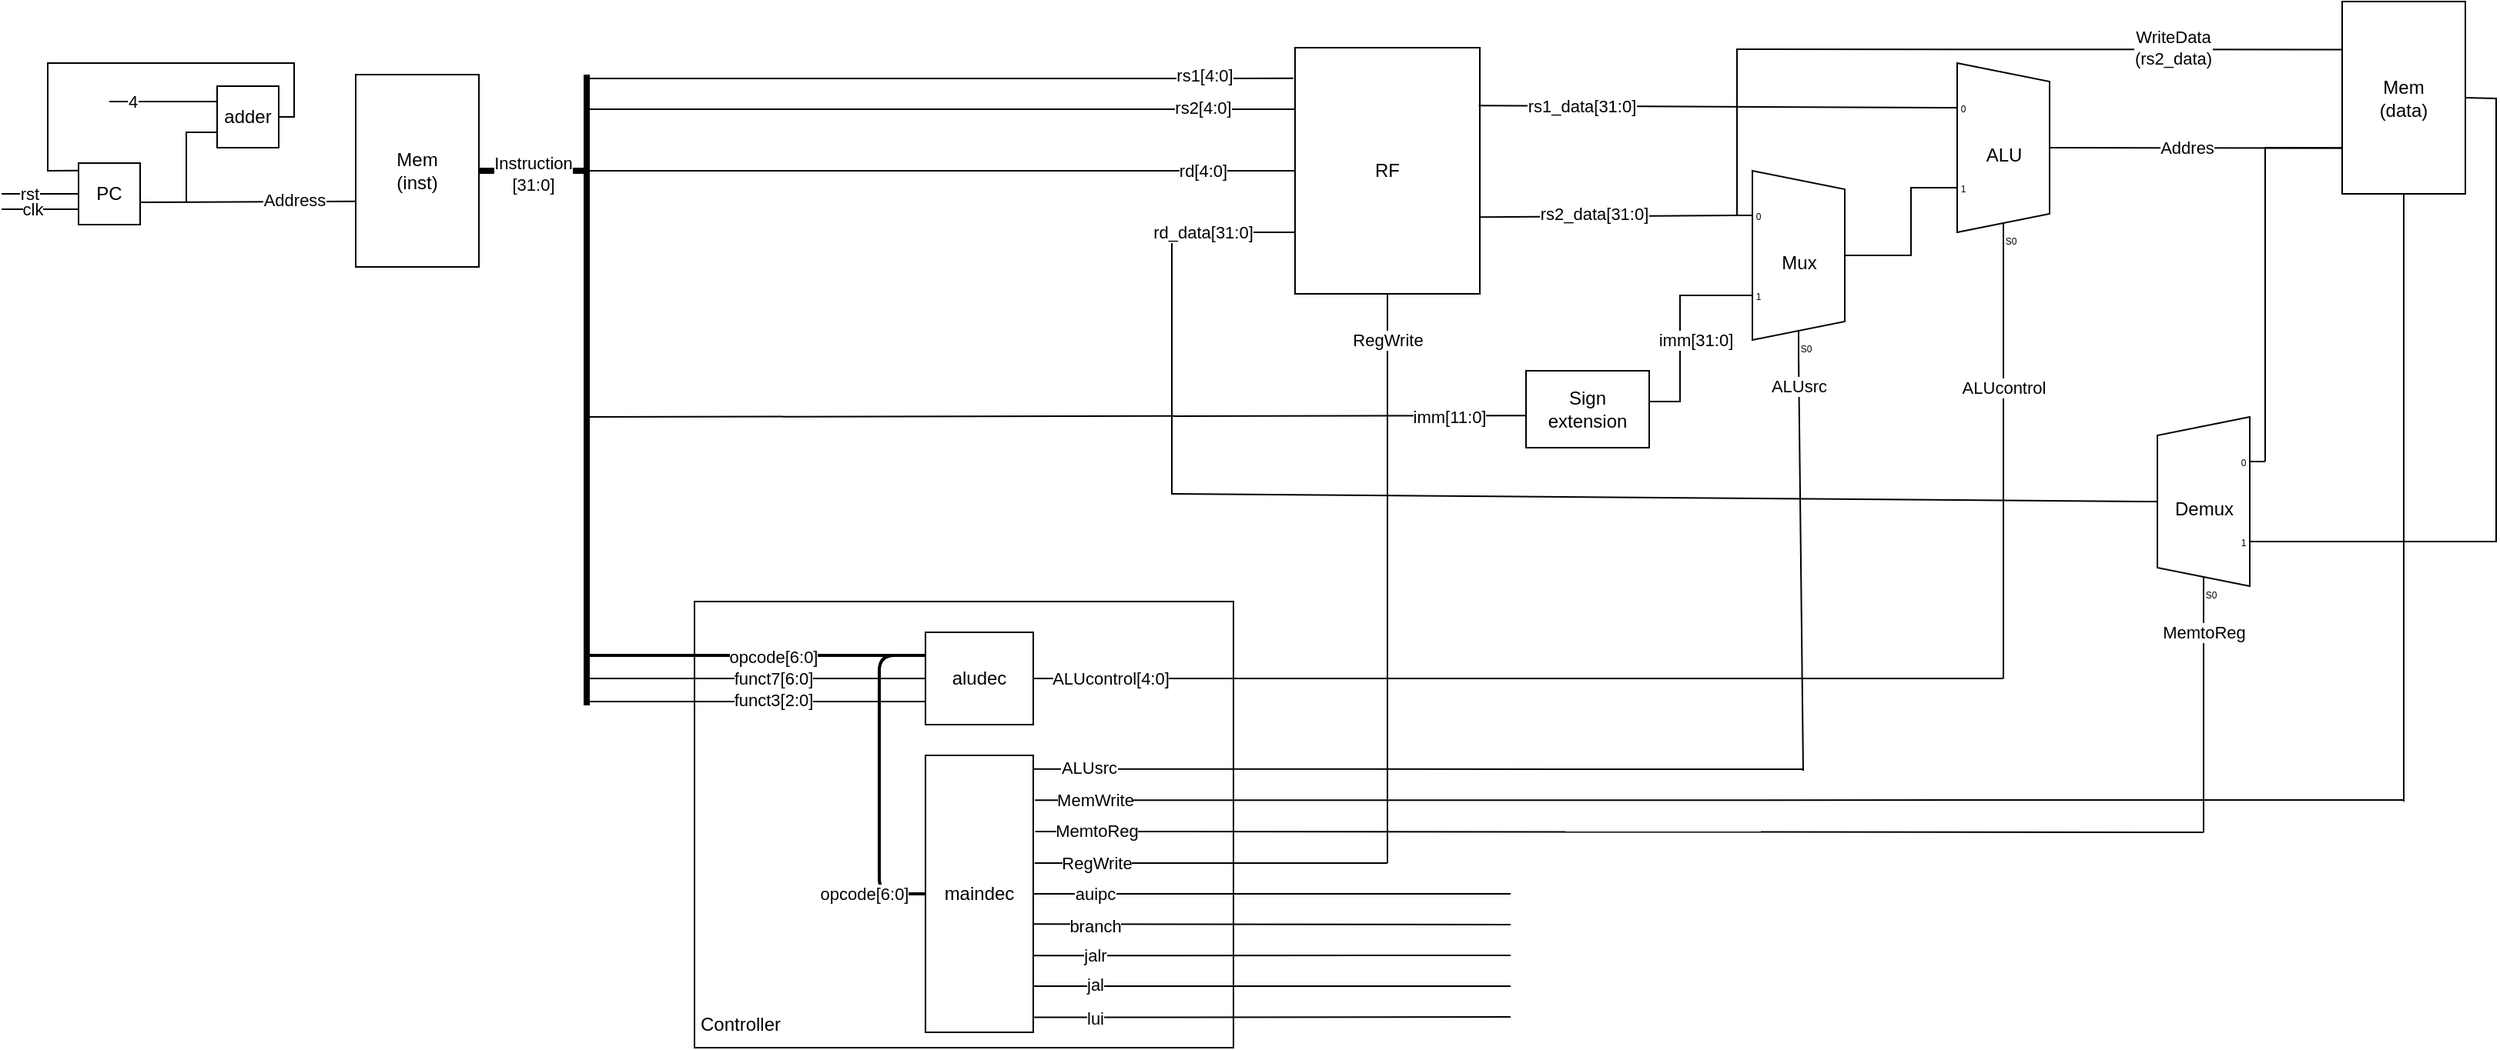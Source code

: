 <mxfile>
    <diagram id="8DbrJi1CgkFUMJGxlZ6-" name="single cycle">
        <mxGraphModel dx="4261" dy="1550" grid="1" gridSize="10" guides="1" tooltips="1" connect="1" arrows="1" fold="1" page="1" pageScale="1" pageWidth="1654" pageHeight="1169" math="0" shadow="0">
            <root>
                <mxCell id="0"/>
                <mxCell id="1" parent="0"/>
                <mxCell id="foJefcsspfUaP3sh3K9A-41" style="edgeStyle=none;rounded=0;html=1;exitX=0;exitY=0.25;exitDx=0;exitDy=0;strokeWidth=1;startArrow=none;startFill=0;endArrow=none;endFill=0;" parent="1" source="foJefcsspfUaP3sh3K9A-40" edge="1">
                    <mxGeometry relative="1" as="geometry">
                        <mxPoint x="-1260" y="190" as="targetPoint"/>
                        <Array as="points">
                            <mxPoint x="-850" y="190"/>
                        </Array>
                    </mxGeometry>
                </mxCell>
                <mxCell id="foJefcsspfUaP3sh3K9A-46" value="rs2[4:0]" style="edgeLabel;html=1;align=center;verticalAlign=middle;resizable=0;points=[];" parent="foJefcsspfUaP3sh3K9A-41" vertex="1" connectable="0">
                    <mxGeometry x="0.208" y="-1" relative="1" as="geometry">
                        <mxPoint x="218" as="offset"/>
                    </mxGeometry>
                </mxCell>
                <mxCell id="foJefcsspfUaP3sh3K9A-42" style="edgeStyle=none;rounded=0;html=1;exitX=0;exitY=0.5;exitDx=0;exitDy=0;strokeWidth=1;startArrow=none;startFill=0;endArrow=none;endFill=0;" parent="1" source="foJefcsspfUaP3sh3K9A-40" edge="1">
                    <mxGeometry relative="1" as="geometry">
                        <mxPoint x="-1260" y="230" as="targetPoint"/>
                    </mxGeometry>
                </mxCell>
                <mxCell id="foJefcsspfUaP3sh3K9A-48" value="rd[4:0]" style="edgeLabel;html=1;align=center;verticalAlign=middle;resizable=0;points=[];" parent="foJefcsspfUaP3sh3K9A-42" vertex="1" connectable="0">
                    <mxGeometry x="0.161" relative="1" as="geometry">
                        <mxPoint x="207" as="offset"/>
                    </mxGeometry>
                </mxCell>
                <mxCell id="foJefcsspfUaP3sh3K9A-57" value="RegWrite" style="edgeStyle=none;rounded=1;html=1;exitX=0.5;exitY=1;exitDx=0;exitDy=0;strokeWidth=1;startArrow=none;startFill=0;endArrow=none;endFill=0;" parent="1" source="foJefcsspfUaP3sh3K9A-40" edge="1">
                    <mxGeometry x="-0.838" relative="1" as="geometry">
                        <mxPoint x="-740" y="680" as="targetPoint"/>
                        <mxPoint as="offset"/>
                    </mxGeometry>
                </mxCell>
                <mxCell id="foJefcsspfUaP3sh3K9A-40" value="RF" style="rounded=0;whiteSpace=wrap;html=1;" parent="1" vertex="1">
                    <mxGeometry x="-800" y="150" width="120" height="160" as="geometry"/>
                </mxCell>
                <mxCell id="foJefcsspfUaP3sh3K9A-44" style="edgeStyle=none;rounded=0;html=1;strokeWidth=1;startArrow=none;startFill=0;endArrow=none;endFill=0;exitX=-0.009;exitY=0.124;exitDx=0;exitDy=0;exitPerimeter=0;" parent="1" source="foJefcsspfUaP3sh3K9A-40" edge="1">
                    <mxGeometry relative="1" as="geometry">
                        <mxPoint x="-1260" y="170" as="targetPoint"/>
                        <mxPoint x="-830" y="170" as="sourcePoint"/>
                        <Array as="points">
                            <mxPoint x="-850" y="170"/>
                        </Array>
                    </mxGeometry>
                </mxCell>
                <mxCell id="foJefcsspfUaP3sh3K9A-45" value="rs1[4:0]" style="edgeLabel;html=1;align=center;verticalAlign=middle;resizable=0;points=[];" parent="foJefcsspfUaP3sh3K9A-44" vertex="1" connectable="0">
                    <mxGeometry x="0.127" relative="1" as="geometry">
                        <mxPoint x="200" y="-2" as="offset"/>
                    </mxGeometry>
                </mxCell>
                <mxCell id="foJefcsspfUaP3sh3K9A-58" style="edgeStyle=none;rounded=1;html=1;exitX=0.375;exitY=1;exitDx=10;exitDy=0;exitPerimeter=0;strokeWidth=1;startArrow=none;startFill=0;endArrow=none;endFill=0;" parent="1" source="foJefcsspfUaP3sh3K9A-54" edge="1">
                    <mxGeometry relative="1" as="geometry">
                        <mxPoint x="-470" y="620" as="targetPoint"/>
                    </mxGeometry>
                </mxCell>
                <mxCell id="foJefcsspfUaP3sh3K9A-59" value="ALUsrc" style="edgeLabel;html=1;align=center;verticalAlign=middle;resizable=0;points=[];" parent="foJefcsspfUaP3sh3K9A-58" vertex="1" connectable="0">
                    <mxGeometry x="-0.349" relative="1" as="geometry">
                        <mxPoint x="-1" y="-68" as="offset"/>
                    </mxGeometry>
                </mxCell>
                <mxCell id="foJefcsspfUaP3sh3K9A-54" value="Mux" style="shadow=0;dashed=0;align=center;html=1;strokeWidth=1;shape=mxgraph.electrical.abstract.mux2;" parent="1" vertex="1">
                    <mxGeometry x="-513" y="230" width="80" height="120" as="geometry"/>
                </mxCell>
                <mxCell id="foJefcsspfUaP3sh3K9A-69" style="edgeStyle=none;rounded=1;html=1;exitX=1;exitY=0.688;exitDx=0;exitDy=0;entryX=0;entryY=0.217;entryDx=0;entryDy=3;entryPerimeter=0;strokeWidth=1;startArrow=none;startFill=0;endArrow=none;endFill=0;exitPerimeter=0;" parent="1" source="foJefcsspfUaP3sh3K9A-40" target="foJefcsspfUaP3sh3K9A-54" edge="1">
                    <mxGeometry relative="1" as="geometry"/>
                </mxCell>
                <mxCell id="foJefcsspfUaP3sh3K9A-71" value="rs2_data[31:0]" style="edgeLabel;html=1;align=center;verticalAlign=middle;resizable=0;points=[];" parent="foJefcsspfUaP3sh3K9A-69" vertex="1" connectable="0">
                    <mxGeometry x="-0.116" y="2" relative="1" as="geometry">
                        <mxPoint as="offset"/>
                    </mxGeometry>
                </mxCell>
                <mxCell id="foJefcsspfUaP3sh3K9A-60" style="edgeStyle=none;rounded=1;html=1;exitX=0.375;exitY=1;exitDx=10;exitDy=0;exitPerimeter=0;strokeWidth=1;startArrow=none;startFill=0;endArrow=none;endFill=0;" parent="1" source="foJefcsspfUaP3sh3K9A-55" edge="1">
                    <mxGeometry relative="1" as="geometry">
                        <mxPoint x="-340" y="560" as="targetPoint"/>
                    </mxGeometry>
                </mxCell>
                <mxCell id="foJefcsspfUaP3sh3K9A-61" value="ALUcontrol" style="edgeLabel;html=1;align=center;verticalAlign=middle;resizable=0;points=[];" parent="foJefcsspfUaP3sh3K9A-60" vertex="1" connectable="0">
                    <mxGeometry x="0.532" relative="1" as="geometry">
                        <mxPoint y="-124" as="offset"/>
                    </mxGeometry>
                </mxCell>
                <mxCell id="foJefcsspfUaP3sh3K9A-55" value="ALU" style="shadow=0;dashed=0;align=center;html=1;strokeWidth=1;shape=mxgraph.electrical.abstract.mux2;" parent="1" vertex="1">
                    <mxGeometry x="-380" y="160" width="80" height="120" as="geometry"/>
                </mxCell>
                <mxCell id="foJefcsspfUaP3sh3K9A-50" style="edgeStyle=none;rounded=0;html=1;exitX=0.994;exitY=0.235;exitDx=0;exitDy=0;strokeWidth=1;startArrow=none;startFill=0;endArrow=none;endFill=0;entryX=0;entryY=0.217;entryDx=0;entryDy=3;entryPerimeter=0;exitPerimeter=0;" parent="1" source="foJefcsspfUaP3sh3K9A-40" target="foJefcsspfUaP3sh3K9A-55" edge="1">
                    <mxGeometry relative="1" as="geometry">
                        <mxPoint x="-550" y="189.857" as="targetPoint"/>
                    </mxGeometry>
                </mxCell>
                <mxCell id="foJefcsspfUaP3sh3K9A-51" value="rs1_data[31:0]" style="edgeLabel;html=1;align=center;verticalAlign=middle;resizable=0;points=[];" parent="foJefcsspfUaP3sh3K9A-50" vertex="1" connectable="0">
                    <mxGeometry x="-0.23" relative="1" as="geometry">
                        <mxPoint x="-50" as="offset"/>
                    </mxGeometry>
                </mxCell>
                <mxCell id="foJefcsspfUaP3sh3K9A-75" style="edgeStyle=none;rounded=0;html=1;exitX=1;exitY=0.5;exitDx=0;exitDy=-5;exitPerimeter=0;entryX=0;entryY=0.65;entryDx=0;entryDy=3;entryPerimeter=0;strokeWidth=1;startArrow=none;startFill=0;endArrow=none;endFill=0;" parent="1" source="foJefcsspfUaP3sh3K9A-54" target="foJefcsspfUaP3sh3K9A-55" edge="1">
                    <mxGeometry relative="1" as="geometry">
                        <Array as="points">
                            <mxPoint x="-400" y="285"/>
                            <mxPoint x="-400" y="241"/>
                        </Array>
                    </mxGeometry>
                </mxCell>
                <mxCell id="foJefcsspfUaP3sh3K9A-115" style="edgeStyle=none;rounded=0;html=1;exitX=0.006;exitY=0.582;exitDx=0;exitDy=0;strokeWidth=1;startArrow=none;startFill=0;endArrow=none;endFill=0;exitPerimeter=0;" parent="1" source="foJefcsspfUaP3sh3K9A-63" edge="1">
                    <mxGeometry relative="1" as="geometry">
                        <mxPoint x="-1260.0" y="230" as="targetPoint"/>
                        <Array as="points">
                            <mxPoint x="-1260" y="390"/>
                        </Array>
                    </mxGeometry>
                </mxCell>
                <mxCell id="foJefcsspfUaP3sh3K9A-119" value="imm[11:0]" style="edgeLabel;html=1;align=center;verticalAlign=middle;resizable=0;points=[];" parent="foJefcsspfUaP3sh3K9A-115" vertex="1" connectable="0">
                    <mxGeometry x="-0.848" relative="1" as="geometry">
                        <mxPoint x="8" y="1" as="offset"/>
                    </mxGeometry>
                </mxCell>
                <mxCell id="foJefcsspfUaP3sh3K9A-63" value="Sign&lt;br&gt;extension" style="rounded=0;whiteSpace=wrap;html=1;" parent="1" vertex="1">
                    <mxGeometry x="-650" y="360" width="80" height="50" as="geometry"/>
                </mxCell>
                <mxCell id="foJefcsspfUaP3sh3K9A-72" style="edgeStyle=none;rounded=0;html=1;exitX=0;exitY=0.65;exitDx=0;exitDy=3;exitPerimeter=0;entryX=0.996;entryY=0.401;entryDx=0;entryDy=0;strokeWidth=1;startArrow=none;startFill=0;endArrow=none;endFill=0;entryPerimeter=0;" parent="1" source="foJefcsspfUaP3sh3K9A-54" target="foJefcsspfUaP3sh3K9A-63" edge="1">
                    <mxGeometry relative="1" as="geometry">
                        <Array as="points">
                            <mxPoint x="-550" y="311"/>
                            <mxPoint x="-550" y="380"/>
                        </Array>
                    </mxGeometry>
                </mxCell>
                <mxCell id="foJefcsspfUaP3sh3K9A-73" value="imm[31:0]" style="edgeLabel;html=1;align=center;verticalAlign=middle;resizable=0;points=[];" parent="foJefcsspfUaP3sh3K9A-72" vertex="1" connectable="0">
                    <mxGeometry x="0.275" relative="1" as="geometry">
                        <mxPoint x="10" y="-15" as="offset"/>
                    </mxGeometry>
                </mxCell>
                <mxCell id="foJefcsspfUaP3sh3K9A-120" style="edgeStyle=none;rounded=0;html=1;exitX=0.5;exitY=1;exitDx=0;exitDy=0;strokeWidth=1;startArrow=none;startFill=0;endArrow=none;endFill=0;" parent="1" source="foJefcsspfUaP3sh3K9A-76" edge="1">
                    <mxGeometry relative="1" as="geometry">
                        <mxPoint x="-80" y="640" as="targetPoint"/>
                    </mxGeometry>
                </mxCell>
                <mxCell id="foJefcsspfUaP3sh3K9A-76" value="Mem&lt;br&gt;(data)" style="rounded=0;whiteSpace=wrap;html=1;" parent="1" vertex="1">
                    <mxGeometry x="-120" y="120" width="80" height="125" as="geometry"/>
                </mxCell>
                <mxCell id="foJefcsspfUaP3sh3K9A-80" style="edgeStyle=none;rounded=0;html=1;exitX=0;exitY=0.217;exitDx=0;exitDy=3;exitPerimeter=0;strokeWidth=1;startArrow=none;startFill=0;endArrow=none;endFill=0;entryX=0;entryY=0.25;entryDx=0;entryDy=0;" parent="1" source="foJefcsspfUaP3sh3K9A-54" target="foJefcsspfUaP3sh3K9A-76" edge="1">
                    <mxGeometry relative="1" as="geometry">
                        <mxPoint x="-410" y="190" as="targetPoint"/>
                        <Array as="points">
                            <mxPoint x="-513" y="151"/>
                        </Array>
                    </mxGeometry>
                </mxCell>
                <mxCell id="foJefcsspfUaP3sh3K9A-81" value="WriteData&lt;br&gt;(rs2_data)" style="edgeLabel;html=1;align=center;verticalAlign=middle;resizable=0;points=[];" parent="foJefcsspfUaP3sh3K9A-80" vertex="1" connectable="0">
                    <mxGeometry x="-0.077" y="-1" relative="1" as="geometry">
                        <mxPoint x="160" y="-2" as="offset"/>
                    </mxGeometry>
                </mxCell>
                <mxCell id="foJefcsspfUaP3sh3K9A-67" value="" style="edgeStyle=none;rounded=1;html=1;strokeWidth=1;startArrow=none;startFill=0;endArrow=none;endFill=0;exitX=1;exitY=0.5;exitDx=0;exitDy=-5;exitPerimeter=0;entryX=0.004;entryY=0.762;entryDx=0;entryDy=0;entryPerimeter=0;" parent="1" source="foJefcsspfUaP3sh3K9A-55" target="foJefcsspfUaP3sh3K9A-76" edge="1">
                    <mxGeometry relative="1" as="geometry">
                        <mxPoint x="-230" y="215" as="targetPoint"/>
                    </mxGeometry>
                </mxCell>
                <mxCell id="foJefcsspfUaP3sh3K9A-79" value="Addres" style="edgeLabel;html=1;align=center;verticalAlign=middle;resizable=0;points=[];" parent="foJefcsspfUaP3sh3K9A-67" vertex="1" connectable="0">
                    <mxGeometry x="-0.129" relative="1" as="geometry">
                        <mxPoint as="offset"/>
                    </mxGeometry>
                </mxCell>
                <mxCell id="foJefcsspfUaP3sh3K9A-85" style="edgeStyle=none;rounded=0;html=1;exitX=0.375;exitY=1;exitDx=10;exitDy=0;exitPerimeter=0;strokeWidth=1;startArrow=none;startFill=0;endArrow=none;endFill=0;" parent="1" source="foJefcsspfUaP3sh3K9A-82" edge="1">
                    <mxGeometry relative="1" as="geometry">
                        <mxPoint x="-210" y="660" as="targetPoint"/>
                    </mxGeometry>
                </mxCell>
                <mxCell id="foJefcsspfUaP3sh3K9A-86" value="MemtoReg" style="edgeLabel;html=1;align=center;verticalAlign=middle;resizable=0;points=[];" parent="foJefcsspfUaP3sh3K9A-85" vertex="1" connectable="0">
                    <mxGeometry x="-0.368" y="1" relative="1" as="geometry">
                        <mxPoint x="-1" y="-28" as="offset"/>
                    </mxGeometry>
                </mxCell>
                <mxCell id="foJefcsspfUaP3sh3K9A-82" value="Demux" style="shadow=0;dashed=0;align=center;html=1;strokeWidth=1;shape=mxgraph.electrical.abstract.mux2;operation=demux;" parent="1" vertex="1">
                    <mxGeometry x="-250" y="390" width="80" height="120" as="geometry"/>
                </mxCell>
                <mxCell id="foJefcsspfUaP3sh3K9A-43" style="edgeStyle=none;rounded=0;html=1;exitX=0;exitY=0.75;exitDx=0;exitDy=0;strokeWidth=1;startArrow=none;startFill=0;endArrow=none;endFill=0;entryX=0;entryY=0.458;entryDx=0;entryDy=0;entryPerimeter=0;" parent="1" source="foJefcsspfUaP3sh3K9A-40" target="foJefcsspfUaP3sh3K9A-82" edge="1">
                    <mxGeometry relative="1" as="geometry">
                        <mxPoint x="-900" y="270.133" as="targetPoint"/>
                        <Array as="points">
                            <mxPoint x="-880" y="270"/>
                            <mxPoint x="-880" y="440"/>
                        </Array>
                    </mxGeometry>
                </mxCell>
                <mxCell id="foJefcsspfUaP3sh3K9A-49" value="rd_data[31:0]" style="edgeLabel;html=1;align=center;verticalAlign=middle;resizable=0;points=[];" parent="foJefcsspfUaP3sh3K9A-43" vertex="1" connectable="0">
                    <mxGeometry x="0.055" relative="1" as="geometry">
                        <mxPoint x="-194" y="-172" as="offset"/>
                    </mxGeometry>
                </mxCell>
                <mxCell id="foJefcsspfUaP3sh3K9A-83" style="edgeStyle=none;rounded=0;html=1;exitX=0;exitY=0.761;exitDx=0;exitDy=0;entryX=1;entryY=0.217;entryDx=0;entryDy=3;entryPerimeter=0;strokeWidth=1;startArrow=none;startFill=0;endArrow=none;endFill=0;exitPerimeter=0;" parent="1" source="foJefcsspfUaP3sh3K9A-76" target="foJefcsspfUaP3sh3K9A-82" edge="1">
                    <mxGeometry relative="1" as="geometry">
                        <Array as="points">
                            <mxPoint x="-170" y="215"/>
                        </Array>
                    </mxGeometry>
                </mxCell>
                <mxCell id="foJefcsspfUaP3sh3K9A-84" style="edgeStyle=none;rounded=0;html=1;exitX=1;exitY=0.5;exitDx=0;exitDy=0;entryX=1;entryY=0.65;entryDx=0;entryDy=3;entryPerimeter=0;strokeWidth=1;startArrow=none;startFill=0;endArrow=none;endFill=0;" parent="1" source="foJefcsspfUaP3sh3K9A-76" target="foJefcsspfUaP3sh3K9A-82" edge="1">
                    <mxGeometry relative="1" as="geometry">
                        <Array as="points">
                            <mxPoint x="-20" y="183"/>
                            <mxPoint x="-20" y="471"/>
                        </Array>
                    </mxGeometry>
                </mxCell>
                <mxCell id="foJefcsspfUaP3sh3K9A-33" value="" style="rounded=0;whiteSpace=wrap;html=1;" parent="1" vertex="1">
                    <mxGeometry x="-1190" y="510" width="350" height="290" as="geometry"/>
                </mxCell>
                <mxCell id="foJefcsspfUaP3sh3K9A-3" style="edgeStyle=none;html=1;exitX=1.006;exitY=0.049;exitDx=0;exitDy=0;exitPerimeter=0;endArrow=none;endFill=0;" parent="1" source="foJefcsspfUaP3sh3K9A-24" edge="1">
                    <mxGeometry relative="1" as="geometry">
                        <mxPoint x="-470" y="619" as="targetPoint"/>
                        <mxPoint x="-940.0" y="620" as="sourcePoint"/>
                    </mxGeometry>
                </mxCell>
                <mxCell id="foJefcsspfUaP3sh3K9A-13" value="ALUsrc" style="edgeLabel;html=1;align=center;verticalAlign=middle;resizable=0;points=[];" parent="foJefcsspfUaP3sh3K9A-3" vertex="1" connectable="0">
                    <mxGeometry x="-0.174" y="1" relative="1" as="geometry">
                        <mxPoint x="-171" as="offset"/>
                    </mxGeometry>
                </mxCell>
                <mxCell id="foJefcsspfUaP3sh3K9A-4" style="edgeStyle=none;html=1;exitX=1.016;exitY=0.162;exitDx=0;exitDy=0;exitPerimeter=0;endArrow=none;endFill=0;" parent="1" source="foJefcsspfUaP3sh3K9A-24" edge="1">
                    <mxGeometry relative="1" as="geometry">
                        <mxPoint x="-80" y="639" as="targetPoint"/>
                        <mxPoint x="-940.0" y="640" as="sourcePoint"/>
                    </mxGeometry>
                </mxCell>
                <mxCell id="foJefcsspfUaP3sh3K9A-14" value="MemWrite" style="edgeLabel;html=1;align=center;verticalAlign=middle;resizable=0;points=[];" parent="foJefcsspfUaP3sh3K9A-4" vertex="1" connectable="0">
                    <mxGeometry x="-0.265" relative="1" as="geometry">
                        <mxPoint x="-288" as="offset"/>
                    </mxGeometry>
                </mxCell>
                <mxCell id="foJefcsspfUaP3sh3K9A-5" style="edgeStyle=none;html=1;exitX=1.019;exitY=0.275;exitDx=0;exitDy=0;exitPerimeter=0;endArrow=none;endFill=0;" parent="1" source="foJefcsspfUaP3sh3K9A-24" edge="1">
                    <mxGeometry relative="1" as="geometry">
                        <mxPoint x="-210" y="660" as="targetPoint"/>
                        <mxPoint x="-940.0" y="660" as="sourcePoint"/>
                    </mxGeometry>
                </mxCell>
                <mxCell id="foJefcsspfUaP3sh3K9A-15" value="MemtoReg" style="edgeLabel;html=1;align=center;verticalAlign=middle;resizable=0;points=[];" parent="foJefcsspfUaP3sh3K9A-5" vertex="1" connectable="0">
                    <mxGeometry x="-0.143" y="1" relative="1" as="geometry">
                        <mxPoint x="-286" as="offset"/>
                    </mxGeometry>
                </mxCell>
                <mxCell id="foJefcsspfUaP3sh3K9A-6" style="edgeStyle=none;html=1;exitX=1.013;exitY=0.389;exitDx=0;exitDy=0;exitPerimeter=0;endArrow=none;endFill=0;" parent="1" source="foJefcsspfUaP3sh3K9A-24" edge="1">
                    <mxGeometry relative="1" as="geometry">
                        <mxPoint x="-740" y="680" as="targetPoint"/>
                        <mxPoint x="-940.0" y="680" as="sourcePoint"/>
                    </mxGeometry>
                </mxCell>
                <mxCell id="foJefcsspfUaP3sh3K9A-16" value="RegWrite" style="edgeLabel;html=1;align=center;verticalAlign=middle;resizable=0;points=[];" parent="foJefcsspfUaP3sh3K9A-6" vertex="1" connectable="0">
                    <mxGeometry x="-0.098" relative="1" as="geometry">
                        <mxPoint x="-64" as="offset"/>
                    </mxGeometry>
                </mxCell>
                <mxCell id="foJefcsspfUaP3sh3K9A-7" style="edgeStyle=none;html=1;exitX=1;exitY=0.5;exitDx=0;exitDy=0;endArrow=none;endFill=0;" parent="1" source="foJefcsspfUaP3sh3K9A-24" edge="1">
                    <mxGeometry relative="1" as="geometry">
                        <mxPoint x="-660" y="700" as="targetPoint"/>
                        <mxPoint x="-940.0" y="700" as="sourcePoint"/>
                        <Array as="points">
                            <mxPoint x="-840" y="700"/>
                        </Array>
                    </mxGeometry>
                </mxCell>
                <mxCell id="foJefcsspfUaP3sh3K9A-17" value="auipc" style="edgeLabel;html=1;align=center;verticalAlign=middle;resizable=0;points=[];" parent="foJefcsspfUaP3sh3K9A-7" vertex="1" connectable="0">
                    <mxGeometry x="-0.103" y="1" relative="1" as="geometry">
                        <mxPoint x="-99" y="1" as="offset"/>
                    </mxGeometry>
                </mxCell>
                <mxCell id="foJefcsspfUaP3sh3K9A-8" style="edgeStyle=none;html=1;exitX=0.99;exitY=0.609;exitDx=0;exitDy=0;exitPerimeter=0;endArrow=none;endFill=0;" parent="1" source="foJefcsspfUaP3sh3K9A-24" edge="1">
                    <mxGeometry relative="1" as="geometry">
                        <mxPoint x="-660" y="720" as="targetPoint"/>
                        <mxPoint x="-940.0" y="720" as="sourcePoint"/>
                    </mxGeometry>
                </mxCell>
                <mxCell id="foJefcsspfUaP3sh3K9A-18" value="branch" style="edgeLabel;html=1;align=center;verticalAlign=middle;resizable=0;points=[];" parent="foJefcsspfUaP3sh3K9A-8" vertex="1" connectable="0">
                    <mxGeometry x="-0.052" y="-1" relative="1" as="geometry">
                        <mxPoint x="-107" as="offset"/>
                    </mxGeometry>
                </mxCell>
                <mxCell id="foJefcsspfUaP3sh3K9A-9" style="edgeStyle=none;html=1;exitX=0.997;exitY=0.723;exitDx=0;exitDy=0;exitPerimeter=0;endArrow=none;endFill=0;" parent="1" source="foJefcsspfUaP3sh3K9A-24" edge="1">
                    <mxGeometry relative="1" as="geometry">
                        <mxPoint x="-660" y="740" as="targetPoint"/>
                        <mxPoint x="-940.0" y="740" as="sourcePoint"/>
                    </mxGeometry>
                </mxCell>
                <mxCell id="foJefcsspfUaP3sh3K9A-19" value="jalr" style="edgeLabel;html=1;align=center;verticalAlign=middle;resizable=0;points=[];" parent="foJefcsspfUaP3sh3K9A-9" vertex="1" connectable="0">
                    <mxGeometry x="-0.078" y="-1" relative="1" as="geometry">
                        <mxPoint x="-103" y="-1" as="offset"/>
                    </mxGeometry>
                </mxCell>
                <mxCell id="foJefcsspfUaP3sh3K9A-10" style="edgeStyle=none;html=1;exitX=0.992;exitY=0.833;exitDx=0;exitDy=0;exitPerimeter=0;endArrow=none;endFill=0;" parent="1" source="foJefcsspfUaP3sh3K9A-24" edge="1">
                    <mxGeometry relative="1" as="geometry">
                        <mxPoint x="-660" y="760" as="targetPoint"/>
                        <mxPoint x="-940.0" y="760" as="sourcePoint"/>
                        <Array as="points">
                            <mxPoint x="-850" y="760"/>
                        </Array>
                    </mxGeometry>
                </mxCell>
                <mxCell id="foJefcsspfUaP3sh3K9A-20" value="jal" style="edgeLabel;html=1;align=center;verticalAlign=middle;resizable=0;points=[];" parent="foJefcsspfUaP3sh3K9A-10" vertex="1" connectable="0">
                    <mxGeometry x="-0.088" y="1" relative="1" as="geometry">
                        <mxPoint x="-101" as="offset"/>
                    </mxGeometry>
                </mxCell>
                <mxCell id="foJefcsspfUaP3sh3K9A-11" style="edgeStyle=none;html=1;exitX=1.009;exitY=0.946;exitDx=0;exitDy=0;exitPerimeter=0;endArrow=none;endFill=0;" parent="1" source="foJefcsspfUaP3sh3K9A-24" edge="1">
                    <mxGeometry relative="1" as="geometry">
                        <mxPoint x="-660" y="780" as="targetPoint"/>
                        <mxPoint x="-940.0" y="780" as="sourcePoint"/>
                    </mxGeometry>
                </mxCell>
                <mxCell id="foJefcsspfUaP3sh3K9A-21" value="lui" style="edgeLabel;html=1;align=center;verticalAlign=middle;resizable=0;points=[];" parent="foJefcsspfUaP3sh3K9A-11" vertex="1" connectable="0">
                    <mxGeometry x="-0.128" y="-1" relative="1" as="geometry">
                        <mxPoint x="-96" as="offset"/>
                    </mxGeometry>
                </mxCell>
                <mxCell id="foJefcsspfUaP3sh3K9A-12" style="edgeStyle=none;html=1;exitX=1;exitY=0.5;exitDx=0;exitDy=0;endArrow=none;endFill=0;" parent="1" source="foJefcsspfUaP3sh3K9A-23" edge="1">
                    <mxGeometry relative="1" as="geometry">
                        <mxPoint x="-340" y="560" as="targetPoint"/>
                        <mxPoint x="-930.0" y="559.8" as="sourcePoint"/>
                    </mxGeometry>
                </mxCell>
                <mxCell id="foJefcsspfUaP3sh3K9A-22" value="ALUcontrol[4:0]" style="edgeLabel;html=1;align=center;verticalAlign=middle;resizable=0;points=[];" parent="foJefcsspfUaP3sh3K9A-12" vertex="1" connectable="0">
                    <mxGeometry x="-0.083" relative="1" as="geometry">
                        <mxPoint x="-239" as="offset"/>
                    </mxGeometry>
                </mxCell>
                <mxCell id="foJefcsspfUaP3sh3K9A-25" style="edgeStyle=none;html=1;exitX=0;exitY=0.75;exitDx=0;exitDy=0;endArrow=none;endFill=0;" parent="1" source="foJefcsspfUaP3sh3K9A-23" edge="1">
                    <mxGeometry relative="1" as="geometry">
                        <mxPoint x="-1260" y="575" as="targetPoint"/>
                    </mxGeometry>
                </mxCell>
                <mxCell id="foJefcsspfUaP3sh3K9A-36" value="funct3[2:0]" style="edgeLabel;html=1;align=center;verticalAlign=middle;resizable=0;points=[];" parent="foJefcsspfUaP3sh3K9A-25" vertex="1" connectable="0">
                    <mxGeometry x="0.196" y="-1" relative="1" as="geometry">
                        <mxPoint x="32" as="offset"/>
                    </mxGeometry>
                </mxCell>
                <mxCell id="foJefcsspfUaP3sh3K9A-26" style="edgeStyle=none;html=1;exitX=0;exitY=0.5;exitDx=0;exitDy=0;endArrow=none;endFill=0;" parent="1" source="foJefcsspfUaP3sh3K9A-23" edge="1">
                    <mxGeometry relative="1" as="geometry">
                        <mxPoint x="-1260" y="560" as="targetPoint"/>
                    </mxGeometry>
                </mxCell>
                <mxCell id="foJefcsspfUaP3sh3K9A-35" value="funct7[6:0]" style="edgeLabel;html=1;align=center;verticalAlign=middle;resizable=0;points=[];" parent="foJefcsspfUaP3sh3K9A-26" vertex="1" connectable="0">
                    <mxGeometry x="0.296" y="1" relative="1" as="geometry">
                        <mxPoint x="43" y="-1" as="offset"/>
                    </mxGeometry>
                </mxCell>
                <mxCell id="foJefcsspfUaP3sh3K9A-29" style="edgeStyle=none;html=1;exitX=0;exitY=0.25;exitDx=0;exitDy=0;endArrow=none;endFill=0;strokeWidth=2;" parent="1" source="foJefcsspfUaP3sh3K9A-23" edge="1">
                    <mxGeometry relative="1" as="geometry">
                        <mxPoint x="-1260" y="545" as="targetPoint"/>
                    </mxGeometry>
                </mxCell>
                <mxCell id="foJefcsspfUaP3sh3K9A-34" value="opcode[6:0]" style="edgeLabel;html=1;align=center;verticalAlign=middle;resizable=0;points=[];" parent="foJefcsspfUaP3sh3K9A-29" vertex="1" connectable="0">
                    <mxGeometry x="0.178" y="1" relative="1" as="geometry">
                        <mxPoint x="30" as="offset"/>
                    </mxGeometry>
                </mxCell>
                <mxCell id="foJefcsspfUaP3sh3K9A-23" value="aludec" style="rounded=0;whiteSpace=wrap;html=1;" parent="1" vertex="1">
                    <mxGeometry x="-1040" y="530" width="70" height="60" as="geometry"/>
                </mxCell>
                <mxCell id="foJefcsspfUaP3sh3K9A-24" value="maindec" style="rounded=0;whiteSpace=wrap;html=1;" parent="1" vertex="1">
                    <mxGeometry x="-1040" y="610" width="70" height="180" as="geometry"/>
                </mxCell>
                <mxCell id="foJefcsspfUaP3sh3K9A-28" style="edgeStyle=none;html=1;exitX=0;exitY=0.25;exitDx=0;exitDy=0;entryX=0;entryY=0.5;entryDx=0;entryDy=0;endArrow=none;endFill=0;strokeWidth=2;" parent="1" source="foJefcsspfUaP3sh3K9A-23" target="foJefcsspfUaP3sh3K9A-24" edge="1">
                    <mxGeometry relative="1" as="geometry">
                        <mxPoint x="-1070" y="740" as="targetPoint"/>
                        <Array as="points">
                            <mxPoint x="-1070" y="545"/>
                            <mxPoint x="-1070" y="700"/>
                        </Array>
                    </mxGeometry>
                </mxCell>
                <mxCell id="foJefcsspfUaP3sh3K9A-37" value="opcode[6:0]" style="edgeLabel;html=1;align=center;verticalAlign=middle;resizable=0;points=[];" parent="1" vertex="1" connectable="0">
                    <mxGeometry x="-1079.997" y="700" as="geometry"/>
                </mxCell>
                <mxCell id="foJefcsspfUaP3sh3K9A-38" value="Controller" style="text;html=1;strokeColor=none;fillColor=none;align=center;verticalAlign=middle;whiteSpace=wrap;rounded=0;" parent="1" vertex="1">
                    <mxGeometry x="-1190" y="770" width="60" height="30" as="geometry"/>
                </mxCell>
                <mxCell id="foJefcsspfUaP3sh3K9A-116" value="" style="endArrow=none;html=1;rounded=0;strokeWidth=4;" parent="1" edge="1">
                    <mxGeometry width="50" height="50" relative="1" as="geometry">
                        <mxPoint x="-1260" y="577.5" as="sourcePoint"/>
                        <mxPoint x="-1260" y="167.5" as="targetPoint"/>
                    </mxGeometry>
                </mxCell>
                <mxCell id="foJefcsspfUaP3sh3K9A-117" value="" style="endArrow=none;html=1;rounded=0;strokeWidth=4;" parent="1" edge="1">
                    <mxGeometry width="50" height="50" relative="1" as="geometry">
                        <mxPoint x="-1260" y="230" as="sourcePoint"/>
                        <mxPoint x="-1330" y="230" as="targetPoint"/>
                    </mxGeometry>
                </mxCell>
                <mxCell id="foJefcsspfUaP3sh3K9A-118" value="Instruction&lt;br&gt;[31:0]" style="edgeLabel;html=1;align=center;verticalAlign=middle;resizable=0;points=[];" parent="foJefcsspfUaP3sh3K9A-117" vertex="1" connectable="0">
                    <mxGeometry x="0.019" y="2" relative="1" as="geometry">
                        <mxPoint as="offset"/>
                    </mxGeometry>
                </mxCell>
                <mxCell id="foJefcsspfUaP3sh3K9A-93" value="Mem&lt;br&gt;(inst)" style="rounded=0;whiteSpace=wrap;html=1;" parent="1" vertex="1">
                    <mxGeometry x="-1410" y="167.5" width="80" height="125" as="geometry"/>
                </mxCell>
                <mxCell id="foJefcsspfUaP3sh3K9A-100" style="edgeStyle=none;rounded=0;html=1;exitX=0;exitY=0.25;exitDx=0;exitDy=0;strokeWidth=1;startArrow=none;startFill=0;endArrow=none;endFill=0;" parent="1" source="foJefcsspfUaP3sh3K9A-97" edge="1">
                    <mxGeometry relative="1" as="geometry">
                        <mxPoint x="-1570" y="185" as="targetPoint"/>
                    </mxGeometry>
                </mxCell>
                <mxCell id="foJefcsspfUaP3sh3K9A-101" value="4" style="edgeLabel;html=1;align=center;verticalAlign=middle;resizable=0;points=[];" parent="foJefcsspfUaP3sh3K9A-100" vertex="1" connectable="0">
                    <mxGeometry x="0.3" relative="1" as="geometry">
                        <mxPoint x="-10" as="offset"/>
                    </mxGeometry>
                </mxCell>
                <mxCell id="XAbnNfBois3Chv8kSnrK-3" style="edgeStyle=none;rounded=0;html=1;exitX=1;exitY=0.5;exitDx=0;exitDy=0;endArrow=none;endFill=0;entryX=0;entryY=0.123;entryDx=0;entryDy=0;entryPerimeter=0;" edge="1" parent="1" source="foJefcsspfUaP3sh3K9A-97" target="foJefcsspfUaP3sh3K9A-104">
                    <mxGeometry relative="1" as="geometry">
                        <mxPoint x="-1610" y="230" as="targetPoint"/>
                        <Array as="points">
                            <mxPoint x="-1450" y="195"/>
                            <mxPoint x="-1450" y="160"/>
                            <mxPoint x="-1610" y="160"/>
                            <mxPoint x="-1610" y="230"/>
                        </Array>
                    </mxGeometry>
                </mxCell>
                <mxCell id="foJefcsspfUaP3sh3K9A-97" value="adder" style="rounded=0;whiteSpace=wrap;html=1;" parent="1" vertex="1">
                    <mxGeometry x="-1500" y="175" width="40" height="40" as="geometry"/>
                </mxCell>
                <mxCell id="foJefcsspfUaP3sh3K9A-105" style="edgeStyle=none;rounded=0;html=1;exitX=1.011;exitY=0.637;exitDx=0;exitDy=0;strokeWidth=1;startArrow=none;startFill=0;endArrow=none;endFill=0;entryX=0.004;entryY=0.659;entryDx=0;entryDy=0;entryPerimeter=0;exitPerimeter=0;" parent="1" source="foJefcsspfUaP3sh3K9A-104" target="foJefcsspfUaP3sh3K9A-93" edge="1">
                    <mxGeometry relative="1" as="geometry"/>
                </mxCell>
                <mxCell id="foJefcsspfUaP3sh3K9A-106" value="Address" style="edgeLabel;html=1;align=center;verticalAlign=middle;resizable=0;points=[];" parent="foJefcsspfUaP3sh3K9A-105" vertex="1" connectable="0">
                    <mxGeometry x="-0.068" y="1" relative="1" as="geometry">
                        <mxPoint x="34" as="offset"/>
                    </mxGeometry>
                </mxCell>
                <mxCell id="foJefcsspfUaP3sh3K9A-107" style="edgeStyle=none;rounded=0;html=1;exitX=0;exitY=0.5;exitDx=0;exitDy=0;strokeWidth=1;startArrow=none;startFill=0;endArrow=none;endFill=0;" parent="1" edge="1" source="foJefcsspfUaP3sh3K9A-104">
                    <mxGeometry relative="1" as="geometry">
                        <mxPoint x="-1640" y="245" as="targetPoint"/>
                        <mxPoint x="-1560" y="235" as="sourcePoint"/>
                    </mxGeometry>
                </mxCell>
                <mxCell id="foJefcsspfUaP3sh3K9A-108" value="rst" style="edgeLabel;html=1;align=center;verticalAlign=middle;resizable=0;points=[];" parent="foJefcsspfUaP3sh3K9A-107" vertex="1" connectable="0">
                    <mxGeometry x="0.288" relative="1" as="geometry">
                        <mxPoint as="offset"/>
                    </mxGeometry>
                </mxCell>
                <mxCell id="foJefcsspfUaP3sh3K9A-109" style="edgeStyle=none;rounded=0;html=1;exitX=0;exitY=0.75;exitDx=0;exitDy=0;strokeWidth=1;startArrow=none;startFill=0;endArrow=none;endFill=0;" parent="1" source="foJefcsspfUaP3sh3K9A-104" edge="1">
                    <mxGeometry relative="1" as="geometry">
                        <mxPoint x="-1640" y="255" as="targetPoint"/>
                    </mxGeometry>
                </mxCell>
                <mxCell id="foJefcsspfUaP3sh3K9A-110" value="clk" style="edgeLabel;html=1;align=center;verticalAlign=middle;resizable=0;points=[];" parent="foJefcsspfUaP3sh3K9A-109" vertex="1" connectable="0">
                    <mxGeometry x="0.173" relative="1" as="geometry">
                        <mxPoint x="-1" as="offset"/>
                    </mxGeometry>
                </mxCell>
                <mxCell id="foJefcsspfUaP3sh3K9A-104" value="PC" style="rounded=0;whiteSpace=wrap;html=1;" parent="1" vertex="1">
                    <mxGeometry x="-1590" y="225" width="40" height="40" as="geometry"/>
                </mxCell>
                <mxCell id="foJefcsspfUaP3sh3K9A-98" style="edgeStyle=none;rounded=0;html=1;exitX=0;exitY=0.75;exitDx=0;exitDy=0;strokeWidth=1;startArrow=none;startFill=0;endArrow=none;endFill=0;" parent="1" source="foJefcsspfUaP3sh3K9A-97" edge="1">
                    <mxGeometry relative="1" as="geometry">
                        <mxPoint x="-1520" y="250" as="targetPoint"/>
                        <Array as="points">
                            <mxPoint x="-1520" y="205"/>
                        </Array>
                    </mxGeometry>
                </mxCell>
            </root>
        </mxGraphModel>
    </diagram>
    <diagram name="pipelined" id="bN74-ysLsS0vUsYJUzmu">
        <mxGraphModel dx="2548" dy="531" grid="1" gridSize="10" guides="1" tooltips="1" connect="1" arrows="1" fold="1" page="1" pageScale="1" pageWidth="1654" pageHeight="1169" math="0" shadow="0">
            <root>
                <mxCell id="QvYl4JtrQtGwCkwi2ccK-0"/>
                <mxCell id="QvYl4JtrQtGwCkwi2ccK-1" parent="QvYl4JtrQtGwCkwi2ccK-0"/>
                <mxCell id="QvYl4JtrQtGwCkwi2ccK-2" style="edgeStyle=none;rounded=0;html=1;exitX=0;exitY=0.25;exitDx=0;exitDy=0;strokeWidth=1;startArrow=none;startFill=0;endArrow=none;endFill=0;" parent="QvYl4JtrQtGwCkwi2ccK-1" source="QvYl4JtrQtGwCkwi2ccK-7" edge="1">
                    <mxGeometry relative="1" as="geometry">
                        <mxPoint x="-1260" y="190" as="targetPoint"/>
                        <Array as="points">
                            <mxPoint x="-850" y="190"/>
                        </Array>
                    </mxGeometry>
                </mxCell>
                <mxCell id="QvYl4JtrQtGwCkwi2ccK-3" value="rs2[4:0]" style="edgeLabel;html=1;align=center;verticalAlign=middle;resizable=0;points=[];" parent="QvYl4JtrQtGwCkwi2ccK-2" vertex="1" connectable="0">
                    <mxGeometry x="0.208" y="-1" relative="1" as="geometry">
                        <mxPoint x="218" as="offset"/>
                    </mxGeometry>
                </mxCell>
                <mxCell id="QvYl4JtrQtGwCkwi2ccK-4" style="edgeStyle=none;rounded=0;html=1;exitX=0;exitY=0.5;exitDx=0;exitDy=0;strokeWidth=1;startArrow=none;startFill=0;endArrow=none;endFill=0;" parent="QvYl4JtrQtGwCkwi2ccK-1" source="QvYl4JtrQtGwCkwi2ccK-7" edge="1">
                    <mxGeometry relative="1" as="geometry">
                        <mxPoint x="-1260" y="230" as="targetPoint"/>
                    </mxGeometry>
                </mxCell>
                <mxCell id="QvYl4JtrQtGwCkwi2ccK-5" value="rd[4:0]" style="edgeLabel;html=1;align=center;verticalAlign=middle;resizable=0;points=[];" parent="QvYl4JtrQtGwCkwi2ccK-4" vertex="1" connectable="0">
                    <mxGeometry x="0.161" relative="1" as="geometry">
                        <mxPoint x="207" as="offset"/>
                    </mxGeometry>
                </mxCell>
                <mxCell id="QvYl4JtrQtGwCkwi2ccK-6" value="RegWrite" style="edgeStyle=none;rounded=1;html=1;exitX=0.5;exitY=1;exitDx=0;exitDy=0;strokeWidth=1;startArrow=none;startFill=0;endArrow=none;endFill=0;" parent="QvYl4JtrQtGwCkwi2ccK-1" source="QvYl4JtrQtGwCkwi2ccK-7" edge="1">
                    <mxGeometry x="-0.838" relative="1" as="geometry">
                        <mxPoint x="-740" y="680" as="targetPoint"/>
                        <mxPoint as="offset"/>
                    </mxGeometry>
                </mxCell>
                <mxCell id="QvYl4JtrQtGwCkwi2ccK-7" value="RF" style="rounded=0;whiteSpace=wrap;html=1;" parent="QvYl4JtrQtGwCkwi2ccK-1" vertex="1">
                    <mxGeometry x="-800" y="150" width="120" height="160" as="geometry"/>
                </mxCell>
                <mxCell id="QvYl4JtrQtGwCkwi2ccK-8" style="edgeStyle=none;rounded=0;html=1;strokeWidth=1;startArrow=none;startFill=0;endArrow=none;endFill=0;exitX=-0.009;exitY=0.124;exitDx=0;exitDy=0;exitPerimeter=0;" parent="QvYl4JtrQtGwCkwi2ccK-1" source="QvYl4JtrQtGwCkwi2ccK-7" edge="1">
                    <mxGeometry relative="1" as="geometry">
                        <mxPoint x="-1260" y="170" as="targetPoint"/>
                        <mxPoint x="-830" y="170" as="sourcePoint"/>
                        <Array as="points">
                            <mxPoint x="-850" y="170"/>
                        </Array>
                    </mxGeometry>
                </mxCell>
                <mxCell id="QvYl4JtrQtGwCkwi2ccK-9" value="rs1[4:0]" style="edgeLabel;html=1;align=center;verticalAlign=middle;resizable=0;points=[];" parent="QvYl4JtrQtGwCkwi2ccK-8" vertex="1" connectable="0">
                    <mxGeometry x="0.127" relative="1" as="geometry">
                        <mxPoint x="200" y="-2" as="offset"/>
                    </mxGeometry>
                </mxCell>
                <mxCell id="QvYl4JtrQtGwCkwi2ccK-10" style="edgeStyle=none;rounded=1;html=1;exitX=0.375;exitY=1;exitDx=10;exitDy=0;exitPerimeter=0;strokeWidth=1;startArrow=none;startFill=0;endArrow=none;endFill=0;" parent="QvYl4JtrQtGwCkwi2ccK-1" source="QvYl4JtrQtGwCkwi2ccK-12" edge="1">
                    <mxGeometry relative="1" as="geometry">
                        <mxPoint x="-470" y="620" as="targetPoint"/>
                    </mxGeometry>
                </mxCell>
                <mxCell id="QvYl4JtrQtGwCkwi2ccK-11" value="ALUsrc" style="edgeLabel;html=1;align=center;verticalAlign=middle;resizable=0;points=[];" parent="QvYl4JtrQtGwCkwi2ccK-10" vertex="1" connectable="0">
                    <mxGeometry x="-0.349" relative="1" as="geometry">
                        <mxPoint x="-1" y="-68" as="offset"/>
                    </mxGeometry>
                </mxCell>
                <mxCell id="QvYl4JtrQtGwCkwi2ccK-12" value="Mux" style="shadow=0;dashed=0;align=center;html=1;strokeWidth=1;shape=mxgraph.electrical.abstract.mux2;" parent="QvYl4JtrQtGwCkwi2ccK-1" vertex="1">
                    <mxGeometry x="-513" y="230" width="80" height="120" as="geometry"/>
                </mxCell>
                <mxCell id="QvYl4JtrQtGwCkwi2ccK-13" style="edgeStyle=none;rounded=1;html=1;exitX=1;exitY=0.688;exitDx=0;exitDy=0;entryX=0;entryY=0.217;entryDx=0;entryDy=3;entryPerimeter=0;strokeWidth=1;startArrow=none;startFill=0;endArrow=none;endFill=0;exitPerimeter=0;" parent="QvYl4JtrQtGwCkwi2ccK-1" source="QvYl4JtrQtGwCkwi2ccK-7" target="QvYl4JtrQtGwCkwi2ccK-12" edge="1">
                    <mxGeometry relative="1" as="geometry"/>
                </mxCell>
                <mxCell id="QvYl4JtrQtGwCkwi2ccK-14" value="rs2_data[31:0]" style="edgeLabel;html=1;align=center;verticalAlign=middle;resizable=0;points=[];" parent="QvYl4JtrQtGwCkwi2ccK-13" vertex="1" connectable="0">
                    <mxGeometry x="-0.116" y="2" relative="1" as="geometry">
                        <mxPoint as="offset"/>
                    </mxGeometry>
                </mxCell>
                <mxCell id="QvYl4JtrQtGwCkwi2ccK-15" style="edgeStyle=none;rounded=1;html=1;exitX=0.375;exitY=1;exitDx=10;exitDy=0;exitPerimeter=0;strokeWidth=1;startArrow=none;startFill=0;endArrow=none;endFill=0;" parent="QvYl4JtrQtGwCkwi2ccK-1" source="QvYl4JtrQtGwCkwi2ccK-17" edge="1">
                    <mxGeometry relative="1" as="geometry">
                        <mxPoint x="-340" y="560" as="targetPoint"/>
                    </mxGeometry>
                </mxCell>
                <mxCell id="QvYl4JtrQtGwCkwi2ccK-16" value="ALUcontrol" style="edgeLabel;html=1;align=center;verticalAlign=middle;resizable=0;points=[];" parent="QvYl4JtrQtGwCkwi2ccK-15" vertex="1" connectable="0">
                    <mxGeometry x="0.532" relative="1" as="geometry">
                        <mxPoint y="-124" as="offset"/>
                    </mxGeometry>
                </mxCell>
                <mxCell id="QvYl4JtrQtGwCkwi2ccK-17" value="ALU" style="shadow=0;dashed=0;align=center;html=1;strokeWidth=1;shape=mxgraph.electrical.abstract.mux2;" parent="QvYl4JtrQtGwCkwi2ccK-1" vertex="1">
                    <mxGeometry x="-380" y="160" width="80" height="120" as="geometry"/>
                </mxCell>
                <mxCell id="QvYl4JtrQtGwCkwi2ccK-18" style="edgeStyle=none;rounded=0;html=1;exitX=0.994;exitY=0.235;exitDx=0;exitDy=0;strokeWidth=1;startArrow=none;startFill=0;endArrow=none;endFill=0;entryX=0;entryY=0.217;entryDx=0;entryDy=3;entryPerimeter=0;exitPerimeter=0;" parent="QvYl4JtrQtGwCkwi2ccK-1" source="QvYl4JtrQtGwCkwi2ccK-7" target="QvYl4JtrQtGwCkwi2ccK-17" edge="1">
                    <mxGeometry relative="1" as="geometry">
                        <mxPoint x="-550" y="189.857" as="targetPoint"/>
                    </mxGeometry>
                </mxCell>
                <mxCell id="QvYl4JtrQtGwCkwi2ccK-19" value="rs1_data[31:0]" style="edgeLabel;html=1;align=center;verticalAlign=middle;resizable=0;points=[];" parent="QvYl4JtrQtGwCkwi2ccK-18" vertex="1" connectable="0">
                    <mxGeometry x="-0.23" relative="1" as="geometry">
                        <mxPoint x="-50" as="offset"/>
                    </mxGeometry>
                </mxCell>
                <mxCell id="QvYl4JtrQtGwCkwi2ccK-20" style="edgeStyle=none;rounded=0;html=1;exitX=1;exitY=0.5;exitDx=0;exitDy=-5;exitPerimeter=0;entryX=0;entryY=0.65;entryDx=0;entryDy=3;entryPerimeter=0;strokeWidth=1;startArrow=none;startFill=0;endArrow=none;endFill=0;" parent="QvYl4JtrQtGwCkwi2ccK-1" source="QvYl4JtrQtGwCkwi2ccK-12" target="QvYl4JtrQtGwCkwi2ccK-17" edge="1">
                    <mxGeometry relative="1" as="geometry">
                        <Array as="points">
                            <mxPoint x="-400" y="285"/>
                            <mxPoint x="-400" y="241"/>
                        </Array>
                    </mxGeometry>
                </mxCell>
                <mxCell id="QvYl4JtrQtGwCkwi2ccK-21" style="edgeStyle=none;rounded=0;html=1;exitX=0.006;exitY=0.582;exitDx=0;exitDy=0;strokeWidth=1;startArrow=none;startFill=0;endArrow=none;endFill=0;exitPerimeter=0;" parent="QvYl4JtrQtGwCkwi2ccK-1" source="QvYl4JtrQtGwCkwi2ccK-23" edge="1">
                    <mxGeometry relative="1" as="geometry">
                        <mxPoint x="-1260.0" y="230" as="targetPoint"/>
                        <Array as="points">
                            <mxPoint x="-1260" y="390"/>
                        </Array>
                    </mxGeometry>
                </mxCell>
                <mxCell id="QvYl4JtrQtGwCkwi2ccK-22" value="imm[11:0]" style="edgeLabel;html=1;align=center;verticalAlign=middle;resizable=0;points=[];" parent="QvYl4JtrQtGwCkwi2ccK-21" vertex="1" connectable="0">
                    <mxGeometry x="-0.848" relative="1" as="geometry">
                        <mxPoint x="8" y="1" as="offset"/>
                    </mxGeometry>
                </mxCell>
                <mxCell id="QvYl4JtrQtGwCkwi2ccK-23" value="Sign&lt;br&gt;extension" style="rounded=0;whiteSpace=wrap;html=1;" parent="QvYl4JtrQtGwCkwi2ccK-1" vertex="1">
                    <mxGeometry x="-650" y="360" width="80" height="50" as="geometry"/>
                </mxCell>
                <mxCell id="QvYl4JtrQtGwCkwi2ccK-24" style="edgeStyle=none;rounded=0;html=1;exitX=0;exitY=0.65;exitDx=0;exitDy=3;exitPerimeter=0;entryX=0.996;entryY=0.401;entryDx=0;entryDy=0;strokeWidth=1;startArrow=none;startFill=0;endArrow=none;endFill=0;entryPerimeter=0;" parent="QvYl4JtrQtGwCkwi2ccK-1" source="QvYl4JtrQtGwCkwi2ccK-12" target="QvYl4JtrQtGwCkwi2ccK-23" edge="1">
                    <mxGeometry relative="1" as="geometry">
                        <Array as="points">
                            <mxPoint x="-550" y="311"/>
                            <mxPoint x="-550" y="380"/>
                        </Array>
                    </mxGeometry>
                </mxCell>
                <mxCell id="QvYl4JtrQtGwCkwi2ccK-25" value="imm[31:0]" style="edgeLabel;html=1;align=center;verticalAlign=middle;resizable=0;points=[];" parent="QvYl4JtrQtGwCkwi2ccK-24" vertex="1" connectable="0">
                    <mxGeometry x="0.275" relative="1" as="geometry">
                        <mxPoint x="10" y="-15" as="offset"/>
                    </mxGeometry>
                </mxCell>
                <mxCell id="QvYl4JtrQtGwCkwi2ccK-26" style="edgeStyle=none;rounded=0;html=1;exitX=0.5;exitY=1;exitDx=0;exitDy=0;strokeWidth=1;startArrow=none;startFill=0;endArrow=none;endFill=0;" parent="QvYl4JtrQtGwCkwi2ccK-1" source="QvYl4JtrQtGwCkwi2ccK-27" edge="1">
                    <mxGeometry relative="1" as="geometry">
                        <mxPoint x="-80" y="640" as="targetPoint"/>
                    </mxGeometry>
                </mxCell>
                <mxCell id="QvYl4JtrQtGwCkwi2ccK-27" value="Mem&lt;br&gt;(data)" style="rounded=0;whiteSpace=wrap;html=1;" parent="QvYl4JtrQtGwCkwi2ccK-1" vertex="1">
                    <mxGeometry x="-120" y="120" width="80" height="125" as="geometry"/>
                </mxCell>
                <mxCell id="QvYl4JtrQtGwCkwi2ccK-28" style="edgeStyle=none;rounded=0;html=1;exitX=0;exitY=0.217;exitDx=0;exitDy=3;exitPerimeter=0;strokeWidth=1;startArrow=none;startFill=0;endArrow=none;endFill=0;entryX=0;entryY=0.25;entryDx=0;entryDy=0;" parent="QvYl4JtrQtGwCkwi2ccK-1" source="QvYl4JtrQtGwCkwi2ccK-12" target="QvYl4JtrQtGwCkwi2ccK-27" edge="1">
                    <mxGeometry relative="1" as="geometry">
                        <mxPoint x="-410" y="190" as="targetPoint"/>
                        <Array as="points">
                            <mxPoint x="-513" y="151"/>
                        </Array>
                    </mxGeometry>
                </mxCell>
                <mxCell id="QvYl4JtrQtGwCkwi2ccK-29" value="WriteData&lt;br&gt;(rs2_data)" style="edgeLabel;html=1;align=center;verticalAlign=middle;resizable=0;points=[];" parent="QvYl4JtrQtGwCkwi2ccK-28" vertex="1" connectable="0">
                    <mxGeometry x="-0.077" y="-1" relative="1" as="geometry">
                        <mxPoint x="160" y="-2" as="offset"/>
                    </mxGeometry>
                </mxCell>
                <mxCell id="QvYl4JtrQtGwCkwi2ccK-30" value="" style="edgeStyle=none;rounded=1;html=1;strokeWidth=1;startArrow=none;startFill=0;endArrow=none;endFill=0;exitX=1;exitY=0.5;exitDx=0;exitDy=-5;exitPerimeter=0;entryX=0.004;entryY=0.762;entryDx=0;entryDy=0;entryPerimeter=0;" parent="QvYl4JtrQtGwCkwi2ccK-1" source="QvYl4JtrQtGwCkwi2ccK-17" target="QvYl4JtrQtGwCkwi2ccK-27" edge="1">
                    <mxGeometry relative="1" as="geometry">
                        <mxPoint x="-230" y="215" as="targetPoint"/>
                    </mxGeometry>
                </mxCell>
                <mxCell id="QvYl4JtrQtGwCkwi2ccK-31" value="Addres" style="edgeLabel;html=1;align=center;verticalAlign=middle;resizable=0;points=[];" parent="QvYl4JtrQtGwCkwi2ccK-30" vertex="1" connectable="0">
                    <mxGeometry x="-0.129" relative="1" as="geometry">
                        <mxPoint as="offset"/>
                    </mxGeometry>
                </mxCell>
                <mxCell id="QvYl4JtrQtGwCkwi2ccK-32" style="edgeStyle=none;rounded=0;html=1;exitX=0.375;exitY=1;exitDx=10;exitDy=0;exitPerimeter=0;strokeWidth=1;startArrow=none;startFill=0;endArrow=none;endFill=0;" parent="QvYl4JtrQtGwCkwi2ccK-1" source="QvYl4JtrQtGwCkwi2ccK-34" edge="1">
                    <mxGeometry relative="1" as="geometry">
                        <mxPoint x="-210" y="660" as="targetPoint"/>
                    </mxGeometry>
                </mxCell>
                <mxCell id="QvYl4JtrQtGwCkwi2ccK-33" value="MemtoReg" style="edgeLabel;html=1;align=center;verticalAlign=middle;resizable=0;points=[];" parent="QvYl4JtrQtGwCkwi2ccK-32" vertex="1" connectable="0">
                    <mxGeometry x="-0.368" y="1" relative="1" as="geometry">
                        <mxPoint x="-1" y="-28" as="offset"/>
                    </mxGeometry>
                </mxCell>
                <mxCell id="QvYl4JtrQtGwCkwi2ccK-34" value="Demux" style="shadow=0;dashed=0;align=center;html=1;strokeWidth=1;shape=mxgraph.electrical.abstract.mux2;operation=demux;" parent="QvYl4JtrQtGwCkwi2ccK-1" vertex="1">
                    <mxGeometry x="-250" y="390" width="80" height="120" as="geometry"/>
                </mxCell>
                <mxCell id="QvYl4JtrQtGwCkwi2ccK-35" style="edgeStyle=none;rounded=0;html=1;exitX=0;exitY=0.75;exitDx=0;exitDy=0;strokeWidth=1;startArrow=none;startFill=0;endArrow=none;endFill=0;entryX=0;entryY=0.458;entryDx=0;entryDy=0;entryPerimeter=0;" parent="QvYl4JtrQtGwCkwi2ccK-1" source="QvYl4JtrQtGwCkwi2ccK-7" target="QvYl4JtrQtGwCkwi2ccK-34" edge="1">
                    <mxGeometry relative="1" as="geometry">
                        <mxPoint x="-900" y="270.133" as="targetPoint"/>
                        <Array as="points">
                            <mxPoint x="-880" y="270"/>
                            <mxPoint x="-880" y="440"/>
                        </Array>
                    </mxGeometry>
                </mxCell>
                <mxCell id="QvYl4JtrQtGwCkwi2ccK-36" value="rd_data[31:0]" style="edgeLabel;html=1;align=center;verticalAlign=middle;resizable=0;points=[];" parent="QvYl4JtrQtGwCkwi2ccK-35" vertex="1" connectable="0">
                    <mxGeometry x="0.055" relative="1" as="geometry">
                        <mxPoint x="-194" y="-172" as="offset"/>
                    </mxGeometry>
                </mxCell>
                <mxCell id="QvYl4JtrQtGwCkwi2ccK-37" style="edgeStyle=none;rounded=0;html=1;exitX=0;exitY=0.761;exitDx=0;exitDy=0;entryX=1;entryY=0.217;entryDx=0;entryDy=3;entryPerimeter=0;strokeWidth=1;startArrow=none;startFill=0;endArrow=none;endFill=0;exitPerimeter=0;" parent="QvYl4JtrQtGwCkwi2ccK-1" source="QvYl4JtrQtGwCkwi2ccK-27" target="QvYl4JtrQtGwCkwi2ccK-34" edge="1">
                    <mxGeometry relative="1" as="geometry">
                        <Array as="points">
                            <mxPoint x="-170" y="215"/>
                        </Array>
                    </mxGeometry>
                </mxCell>
                <mxCell id="QvYl4JtrQtGwCkwi2ccK-38" style="edgeStyle=none;rounded=0;html=1;exitX=1;exitY=0.5;exitDx=0;exitDy=0;entryX=1;entryY=0.65;entryDx=0;entryDy=3;entryPerimeter=0;strokeWidth=1;startArrow=none;startFill=0;endArrow=none;endFill=0;" parent="QvYl4JtrQtGwCkwi2ccK-1" source="QvYl4JtrQtGwCkwi2ccK-27" target="QvYl4JtrQtGwCkwi2ccK-34" edge="1">
                    <mxGeometry relative="1" as="geometry">
                        <Array as="points">
                            <mxPoint x="-20" y="183"/>
                            <mxPoint x="-20" y="471"/>
                        </Array>
                    </mxGeometry>
                </mxCell>
                <mxCell id="QvYl4JtrQtGwCkwi2ccK-39" value="" style="rounded=0;whiteSpace=wrap;html=1;" parent="QvYl4JtrQtGwCkwi2ccK-1" vertex="1">
                    <mxGeometry x="-1190" y="510" width="350" height="290" as="geometry"/>
                </mxCell>
                <mxCell id="QvYl4JtrQtGwCkwi2ccK-40" style="edgeStyle=none;html=1;exitX=1.006;exitY=0.049;exitDx=0;exitDy=0;exitPerimeter=0;endArrow=none;endFill=0;" parent="QvYl4JtrQtGwCkwi2ccK-1" source="QvYl4JtrQtGwCkwi2ccK-67" edge="1">
                    <mxGeometry relative="1" as="geometry">
                        <mxPoint x="-470" y="619" as="targetPoint"/>
                        <mxPoint x="-940.0" y="620" as="sourcePoint"/>
                    </mxGeometry>
                </mxCell>
                <mxCell id="QvYl4JtrQtGwCkwi2ccK-41" value="ALUsrc" style="edgeLabel;html=1;align=center;verticalAlign=middle;resizable=0;points=[];" parent="QvYl4JtrQtGwCkwi2ccK-40" vertex="1" connectable="0">
                    <mxGeometry x="-0.174" y="1" relative="1" as="geometry">
                        <mxPoint x="-171" as="offset"/>
                    </mxGeometry>
                </mxCell>
                <mxCell id="QvYl4JtrQtGwCkwi2ccK-42" style="edgeStyle=none;html=1;exitX=1.016;exitY=0.162;exitDx=0;exitDy=0;exitPerimeter=0;endArrow=none;endFill=0;" parent="QvYl4JtrQtGwCkwi2ccK-1" source="QvYl4JtrQtGwCkwi2ccK-67" edge="1">
                    <mxGeometry relative="1" as="geometry">
                        <mxPoint x="-80" y="639" as="targetPoint"/>
                        <mxPoint x="-940.0" y="640" as="sourcePoint"/>
                    </mxGeometry>
                </mxCell>
                <mxCell id="QvYl4JtrQtGwCkwi2ccK-43" value="MemWrite" style="edgeLabel;html=1;align=center;verticalAlign=middle;resizable=0;points=[];" parent="QvYl4JtrQtGwCkwi2ccK-42" vertex="1" connectable="0">
                    <mxGeometry x="-0.265" relative="1" as="geometry">
                        <mxPoint x="-288" as="offset"/>
                    </mxGeometry>
                </mxCell>
                <mxCell id="QvYl4JtrQtGwCkwi2ccK-44" style="edgeStyle=none;html=1;exitX=1.019;exitY=0.275;exitDx=0;exitDy=0;exitPerimeter=0;endArrow=none;endFill=0;" parent="QvYl4JtrQtGwCkwi2ccK-1" source="QvYl4JtrQtGwCkwi2ccK-67" edge="1">
                    <mxGeometry relative="1" as="geometry">
                        <mxPoint x="-210" y="660" as="targetPoint"/>
                        <mxPoint x="-940.0" y="660" as="sourcePoint"/>
                    </mxGeometry>
                </mxCell>
                <mxCell id="QvYl4JtrQtGwCkwi2ccK-45" value="MemtoReg" style="edgeLabel;html=1;align=center;verticalAlign=middle;resizable=0;points=[];" parent="QvYl4JtrQtGwCkwi2ccK-44" vertex="1" connectable="0">
                    <mxGeometry x="-0.143" y="1" relative="1" as="geometry">
                        <mxPoint x="-286" as="offset"/>
                    </mxGeometry>
                </mxCell>
                <mxCell id="QvYl4JtrQtGwCkwi2ccK-46" style="edgeStyle=none;html=1;exitX=1.013;exitY=0.389;exitDx=0;exitDy=0;exitPerimeter=0;endArrow=none;endFill=0;" parent="QvYl4JtrQtGwCkwi2ccK-1" source="QvYl4JtrQtGwCkwi2ccK-67" edge="1">
                    <mxGeometry relative="1" as="geometry">
                        <mxPoint x="-740" y="680" as="targetPoint"/>
                        <mxPoint x="-940.0" y="680" as="sourcePoint"/>
                    </mxGeometry>
                </mxCell>
                <mxCell id="QvYl4JtrQtGwCkwi2ccK-47" value="RegWrite" style="edgeLabel;html=1;align=center;verticalAlign=middle;resizable=0;points=[];" parent="QvYl4JtrQtGwCkwi2ccK-46" vertex="1" connectable="0">
                    <mxGeometry x="-0.098" relative="1" as="geometry">
                        <mxPoint x="-64" as="offset"/>
                    </mxGeometry>
                </mxCell>
                <mxCell id="QvYl4JtrQtGwCkwi2ccK-48" style="edgeStyle=none;html=1;exitX=1;exitY=0.5;exitDx=0;exitDy=0;endArrow=none;endFill=0;" parent="QvYl4JtrQtGwCkwi2ccK-1" source="QvYl4JtrQtGwCkwi2ccK-67" edge="1">
                    <mxGeometry relative="1" as="geometry">
                        <mxPoint x="-660" y="700" as="targetPoint"/>
                        <mxPoint x="-940.0" y="700" as="sourcePoint"/>
                        <Array as="points">
                            <mxPoint x="-840" y="700"/>
                        </Array>
                    </mxGeometry>
                </mxCell>
                <mxCell id="QvYl4JtrQtGwCkwi2ccK-49" value="auipc" style="edgeLabel;html=1;align=center;verticalAlign=middle;resizable=0;points=[];" parent="QvYl4JtrQtGwCkwi2ccK-48" vertex="1" connectable="0">
                    <mxGeometry x="-0.103" y="1" relative="1" as="geometry">
                        <mxPoint x="-99" y="1" as="offset"/>
                    </mxGeometry>
                </mxCell>
                <mxCell id="QvYl4JtrQtGwCkwi2ccK-50" style="edgeStyle=none;html=1;exitX=0.99;exitY=0.609;exitDx=0;exitDy=0;exitPerimeter=0;endArrow=none;endFill=0;" parent="QvYl4JtrQtGwCkwi2ccK-1" source="QvYl4JtrQtGwCkwi2ccK-67" edge="1">
                    <mxGeometry relative="1" as="geometry">
                        <mxPoint x="-660" y="720" as="targetPoint"/>
                        <mxPoint x="-940.0" y="720" as="sourcePoint"/>
                    </mxGeometry>
                </mxCell>
                <mxCell id="QvYl4JtrQtGwCkwi2ccK-51" value="branch" style="edgeLabel;html=1;align=center;verticalAlign=middle;resizable=0;points=[];" parent="QvYl4JtrQtGwCkwi2ccK-50" vertex="1" connectable="0">
                    <mxGeometry x="-0.052" y="-1" relative="1" as="geometry">
                        <mxPoint x="-107" as="offset"/>
                    </mxGeometry>
                </mxCell>
                <mxCell id="QvYl4JtrQtGwCkwi2ccK-52" style="edgeStyle=none;html=1;exitX=0.997;exitY=0.723;exitDx=0;exitDy=0;exitPerimeter=0;endArrow=none;endFill=0;" parent="QvYl4JtrQtGwCkwi2ccK-1" source="QvYl4JtrQtGwCkwi2ccK-67" edge="1">
                    <mxGeometry relative="1" as="geometry">
                        <mxPoint x="-660" y="740" as="targetPoint"/>
                        <mxPoint x="-940.0" y="740" as="sourcePoint"/>
                    </mxGeometry>
                </mxCell>
                <mxCell id="QvYl4JtrQtGwCkwi2ccK-53" value="jalr" style="edgeLabel;html=1;align=center;verticalAlign=middle;resizable=0;points=[];" parent="QvYl4JtrQtGwCkwi2ccK-52" vertex="1" connectable="0">
                    <mxGeometry x="-0.078" y="-1" relative="1" as="geometry">
                        <mxPoint x="-103" y="-1" as="offset"/>
                    </mxGeometry>
                </mxCell>
                <mxCell id="QvYl4JtrQtGwCkwi2ccK-54" style="edgeStyle=none;html=1;exitX=0.992;exitY=0.833;exitDx=0;exitDy=0;exitPerimeter=0;endArrow=none;endFill=0;" parent="QvYl4JtrQtGwCkwi2ccK-1" source="QvYl4JtrQtGwCkwi2ccK-67" edge="1">
                    <mxGeometry relative="1" as="geometry">
                        <mxPoint x="-660" y="760" as="targetPoint"/>
                        <mxPoint x="-940.0" y="760" as="sourcePoint"/>
                        <Array as="points">
                            <mxPoint x="-850" y="760"/>
                        </Array>
                    </mxGeometry>
                </mxCell>
                <mxCell id="QvYl4JtrQtGwCkwi2ccK-55" value="jal" style="edgeLabel;html=1;align=center;verticalAlign=middle;resizable=0;points=[];" parent="QvYl4JtrQtGwCkwi2ccK-54" vertex="1" connectable="0">
                    <mxGeometry x="-0.088" y="1" relative="1" as="geometry">
                        <mxPoint x="-101" as="offset"/>
                    </mxGeometry>
                </mxCell>
                <mxCell id="QvYl4JtrQtGwCkwi2ccK-56" style="edgeStyle=none;html=1;exitX=1.009;exitY=0.946;exitDx=0;exitDy=0;exitPerimeter=0;endArrow=none;endFill=0;" parent="QvYl4JtrQtGwCkwi2ccK-1" source="QvYl4JtrQtGwCkwi2ccK-67" edge="1">
                    <mxGeometry relative="1" as="geometry">
                        <mxPoint x="-660" y="780" as="targetPoint"/>
                        <mxPoint x="-940.0" y="780" as="sourcePoint"/>
                    </mxGeometry>
                </mxCell>
                <mxCell id="QvYl4JtrQtGwCkwi2ccK-57" value="lui" style="edgeLabel;html=1;align=center;verticalAlign=middle;resizable=0;points=[];" parent="QvYl4JtrQtGwCkwi2ccK-56" vertex="1" connectable="0">
                    <mxGeometry x="-0.128" y="-1" relative="1" as="geometry">
                        <mxPoint x="-96" as="offset"/>
                    </mxGeometry>
                </mxCell>
                <mxCell id="QvYl4JtrQtGwCkwi2ccK-58" style="edgeStyle=none;html=1;exitX=1;exitY=0.5;exitDx=0;exitDy=0;endArrow=none;endFill=0;" parent="QvYl4JtrQtGwCkwi2ccK-1" source="QvYl4JtrQtGwCkwi2ccK-66" edge="1">
                    <mxGeometry relative="1" as="geometry">
                        <mxPoint x="-340" y="560" as="targetPoint"/>
                        <mxPoint x="-930.0" y="559.8" as="sourcePoint"/>
                    </mxGeometry>
                </mxCell>
                <mxCell id="QvYl4JtrQtGwCkwi2ccK-59" value="ALUcontrol[4:0]" style="edgeLabel;html=1;align=center;verticalAlign=middle;resizable=0;points=[];" parent="QvYl4JtrQtGwCkwi2ccK-58" vertex="1" connectable="0">
                    <mxGeometry x="-0.083" relative="1" as="geometry">
                        <mxPoint x="-239" as="offset"/>
                    </mxGeometry>
                </mxCell>
                <mxCell id="QvYl4JtrQtGwCkwi2ccK-60" style="edgeStyle=none;html=1;exitX=0;exitY=0.75;exitDx=0;exitDy=0;endArrow=none;endFill=0;" parent="QvYl4JtrQtGwCkwi2ccK-1" source="QvYl4JtrQtGwCkwi2ccK-66" edge="1">
                    <mxGeometry relative="1" as="geometry">
                        <mxPoint x="-1260" y="575" as="targetPoint"/>
                    </mxGeometry>
                </mxCell>
                <mxCell id="QvYl4JtrQtGwCkwi2ccK-61" value="funct3[2:0]" style="edgeLabel;html=1;align=center;verticalAlign=middle;resizable=0;points=[];" parent="QvYl4JtrQtGwCkwi2ccK-60" vertex="1" connectable="0">
                    <mxGeometry x="0.196" y="-1" relative="1" as="geometry">
                        <mxPoint x="32" as="offset"/>
                    </mxGeometry>
                </mxCell>
                <mxCell id="QvYl4JtrQtGwCkwi2ccK-62" style="edgeStyle=none;html=1;exitX=0;exitY=0.5;exitDx=0;exitDy=0;endArrow=none;endFill=0;" parent="QvYl4JtrQtGwCkwi2ccK-1" source="QvYl4JtrQtGwCkwi2ccK-66" edge="1">
                    <mxGeometry relative="1" as="geometry">
                        <mxPoint x="-1260" y="560" as="targetPoint"/>
                    </mxGeometry>
                </mxCell>
                <mxCell id="QvYl4JtrQtGwCkwi2ccK-63" value="funct7[6:0]" style="edgeLabel;html=1;align=center;verticalAlign=middle;resizable=0;points=[];" parent="QvYl4JtrQtGwCkwi2ccK-62" vertex="1" connectable="0">
                    <mxGeometry x="0.296" y="1" relative="1" as="geometry">
                        <mxPoint x="43" y="-1" as="offset"/>
                    </mxGeometry>
                </mxCell>
                <mxCell id="QvYl4JtrQtGwCkwi2ccK-64" style="edgeStyle=none;html=1;exitX=0;exitY=0.25;exitDx=0;exitDy=0;endArrow=none;endFill=0;strokeWidth=2;" parent="QvYl4JtrQtGwCkwi2ccK-1" source="QvYl4JtrQtGwCkwi2ccK-66" edge="1">
                    <mxGeometry relative="1" as="geometry">
                        <mxPoint x="-1260" y="545" as="targetPoint"/>
                    </mxGeometry>
                </mxCell>
                <mxCell id="QvYl4JtrQtGwCkwi2ccK-65" value="opcode[6:0]" style="edgeLabel;html=1;align=center;verticalAlign=middle;resizable=0;points=[];" parent="QvYl4JtrQtGwCkwi2ccK-64" vertex="1" connectable="0">
                    <mxGeometry x="0.178" y="1" relative="1" as="geometry">
                        <mxPoint x="30" as="offset"/>
                    </mxGeometry>
                </mxCell>
                <mxCell id="QvYl4JtrQtGwCkwi2ccK-66" value="aludec" style="rounded=0;whiteSpace=wrap;html=1;" parent="QvYl4JtrQtGwCkwi2ccK-1" vertex="1">
                    <mxGeometry x="-1040" y="530" width="70" height="60" as="geometry"/>
                </mxCell>
                <mxCell id="QvYl4JtrQtGwCkwi2ccK-67" value="maindec" style="rounded=0;whiteSpace=wrap;html=1;" parent="QvYl4JtrQtGwCkwi2ccK-1" vertex="1">
                    <mxGeometry x="-1040" y="610" width="70" height="180" as="geometry"/>
                </mxCell>
                <mxCell id="QvYl4JtrQtGwCkwi2ccK-68" style="edgeStyle=none;html=1;exitX=0;exitY=0.25;exitDx=0;exitDy=0;entryX=0;entryY=0.5;entryDx=0;entryDy=0;endArrow=none;endFill=0;strokeWidth=2;" parent="QvYl4JtrQtGwCkwi2ccK-1" source="QvYl4JtrQtGwCkwi2ccK-66" target="QvYl4JtrQtGwCkwi2ccK-67" edge="1">
                    <mxGeometry relative="1" as="geometry">
                        <mxPoint x="-1070" y="740" as="targetPoint"/>
                        <Array as="points">
                            <mxPoint x="-1070" y="545"/>
                            <mxPoint x="-1070" y="700"/>
                        </Array>
                    </mxGeometry>
                </mxCell>
                <mxCell id="QvYl4JtrQtGwCkwi2ccK-69" value="opcode[6:0]" style="edgeLabel;html=1;align=center;verticalAlign=middle;resizable=0;points=[];" parent="QvYl4JtrQtGwCkwi2ccK-1" vertex="1" connectable="0">
                    <mxGeometry x="-1079.997" y="700" as="geometry"/>
                </mxCell>
                <mxCell id="QvYl4JtrQtGwCkwi2ccK-70" value="Controller" style="text;html=1;strokeColor=none;fillColor=none;align=center;verticalAlign=middle;whiteSpace=wrap;rounded=0;" parent="QvYl4JtrQtGwCkwi2ccK-1" vertex="1">
                    <mxGeometry x="-1190" y="770" width="60" height="30" as="geometry"/>
                </mxCell>
                <mxCell id="QvYl4JtrQtGwCkwi2ccK-71" value="" style="endArrow=none;html=1;rounded=0;strokeWidth=4;" parent="QvYl4JtrQtGwCkwi2ccK-1" edge="1">
                    <mxGeometry width="50" height="50" relative="1" as="geometry">
                        <mxPoint x="-1260" y="577.5" as="sourcePoint"/>
                        <mxPoint x="-1260" y="167.5" as="targetPoint"/>
                    </mxGeometry>
                </mxCell>
                <mxCell id="QvYl4JtrQtGwCkwi2ccK-72" value="" style="endArrow=none;html=1;rounded=0;strokeWidth=4;" parent="QvYl4JtrQtGwCkwi2ccK-1" edge="1">
                    <mxGeometry width="50" height="50" relative="1" as="geometry">
                        <mxPoint x="-1260" y="230" as="sourcePoint"/>
                        <mxPoint x="-1330" y="230" as="targetPoint"/>
                    </mxGeometry>
                </mxCell>
                <mxCell id="QvYl4JtrQtGwCkwi2ccK-73" value="Instruction&lt;br&gt;[31:0]" style="edgeLabel;html=1;align=center;verticalAlign=middle;resizable=0;points=[];" parent="QvYl4JtrQtGwCkwi2ccK-72" vertex="1" connectable="0">
                    <mxGeometry x="0.019" y="2" relative="1" as="geometry">
                        <mxPoint as="offset"/>
                    </mxGeometry>
                </mxCell>
                <mxCell id="QvYl4JtrQtGwCkwi2ccK-74" value="Mem&lt;br&gt;(inst)" style="rounded=0;whiteSpace=wrap;html=1;" parent="QvYl4JtrQtGwCkwi2ccK-1" vertex="1">
                    <mxGeometry x="-1410" y="167.5" width="80" height="125" as="geometry"/>
                </mxCell>
                <mxCell id="QvYl4JtrQtGwCkwi2ccK-75" style="edgeStyle=none;rounded=0;html=1;exitX=0;exitY=0.25;exitDx=0;exitDy=0;strokeWidth=1;startArrow=none;startFill=0;endArrow=none;endFill=0;" parent="QvYl4JtrQtGwCkwi2ccK-1" source="QvYl4JtrQtGwCkwi2ccK-77" edge="1">
                    <mxGeometry relative="1" as="geometry">
                        <mxPoint x="-1570" y="185" as="targetPoint"/>
                    </mxGeometry>
                </mxCell>
                <mxCell id="QvYl4JtrQtGwCkwi2ccK-76" value="4" style="edgeLabel;html=1;align=center;verticalAlign=middle;resizable=0;points=[];" parent="QvYl4JtrQtGwCkwi2ccK-75" vertex="1" connectable="0">
                    <mxGeometry x="0.3" relative="1" as="geometry">
                        <mxPoint x="-10" as="offset"/>
                    </mxGeometry>
                </mxCell>
                <mxCell id="QvYl4JtrQtGwCkwi2ccK-77" value="adder" style="rounded=0;whiteSpace=wrap;html=1;" parent="QvYl4JtrQtGwCkwi2ccK-1" vertex="1">
                    <mxGeometry x="-1560" y="175" width="40" height="40" as="geometry"/>
                </mxCell>
                <mxCell id="QvYl4JtrQtGwCkwi2ccK-78" style="edgeStyle=none;rounded=0;html=1;exitX=1;exitY=0.5;exitDx=0;exitDy=0;strokeWidth=1;startArrow=none;startFill=0;endArrow=none;endFill=0;entryX=0.011;entryY=0.636;entryDx=0;entryDy=0;entryPerimeter=0;" parent="QvYl4JtrQtGwCkwi2ccK-1" source="QvYl4JtrQtGwCkwi2ccK-84" target="QvYl4JtrQtGwCkwi2ccK-74" edge="1">
                    <mxGeometry relative="1" as="geometry"/>
                </mxCell>
                <mxCell id="QvYl4JtrQtGwCkwi2ccK-79" value="Address" style="edgeLabel;html=1;align=center;verticalAlign=middle;resizable=0;points=[];" parent="QvYl4JtrQtGwCkwi2ccK-78" vertex="1" connectable="0">
                    <mxGeometry x="-0.068" y="1" relative="1" as="geometry">
                        <mxPoint x="34" as="offset"/>
                    </mxGeometry>
                </mxCell>
                <mxCell id="QvYl4JtrQtGwCkwi2ccK-80" style="edgeStyle=none;rounded=0;html=1;exitX=0;exitY=0.25;exitDx=0;exitDy=0;strokeWidth=1;startArrow=none;startFill=0;endArrow=none;endFill=0;" parent="QvYl4JtrQtGwCkwi2ccK-1" edge="1">
                    <mxGeometry relative="1" as="geometry">
                        <mxPoint x="-1640" y="235.038" as="targetPoint"/>
                        <mxPoint x="-1560" y="235" as="sourcePoint"/>
                    </mxGeometry>
                </mxCell>
                <mxCell id="QvYl4JtrQtGwCkwi2ccK-81" value="rst" style="edgeLabel;html=1;align=center;verticalAlign=middle;resizable=0;points=[];" parent="QvYl4JtrQtGwCkwi2ccK-80" vertex="1" connectable="0">
                    <mxGeometry x="0.288" relative="1" as="geometry">
                        <mxPoint as="offset"/>
                    </mxGeometry>
                </mxCell>
                <mxCell id="QvYl4JtrQtGwCkwi2ccK-82" style="edgeStyle=none;rounded=0;html=1;exitX=0;exitY=0.75;exitDx=0;exitDy=0;strokeWidth=1;startArrow=none;startFill=0;endArrow=none;endFill=0;" parent="QvYl4JtrQtGwCkwi2ccK-1" source="QvYl4JtrQtGwCkwi2ccK-84" edge="1">
                    <mxGeometry relative="1" as="geometry">
                        <mxPoint x="-1640" y="255" as="targetPoint"/>
                    </mxGeometry>
                </mxCell>
                <mxCell id="QvYl4JtrQtGwCkwi2ccK-83" value="clk" style="edgeLabel;html=1;align=center;verticalAlign=middle;resizable=0;points=[];" parent="QvYl4JtrQtGwCkwi2ccK-82" vertex="1" connectable="0">
                    <mxGeometry x="0.173" relative="1" as="geometry">
                        <mxPoint x="9" as="offset"/>
                    </mxGeometry>
                </mxCell>
                <mxCell id="QvYl4JtrQtGwCkwi2ccK-84" value="PC" style="rounded=0;whiteSpace=wrap;html=1;" parent="QvYl4JtrQtGwCkwi2ccK-1" vertex="1">
                    <mxGeometry x="-1590" y="225" width="40" height="40" as="geometry"/>
                </mxCell>
                <mxCell id="QvYl4JtrQtGwCkwi2ccK-85" style="edgeStyle=none;rounded=0;html=1;exitX=0;exitY=0.75;exitDx=0;exitDy=0;strokeWidth=1;startArrow=none;startFill=0;endArrow=none;endFill=0;entryX=0.5;entryY=0;entryDx=0;entryDy=0;" parent="QvYl4JtrQtGwCkwi2ccK-1" source="QvYl4JtrQtGwCkwi2ccK-77" target="QvYl4JtrQtGwCkwi2ccK-84" edge="1">
                    <mxGeometry relative="1" as="geometry">
                        <mxPoint x="-1590" y="205" as="targetPoint"/>
                        <Array as="points">
                            <mxPoint x="-1570" y="205"/>
                        </Array>
                    </mxGeometry>
                </mxCell>
            </root>
        </mxGraphModel>
    </diagram>
</mxfile>